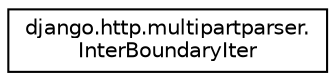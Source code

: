 digraph "Graphical Class Hierarchy"
{
 // LATEX_PDF_SIZE
  edge [fontname="Helvetica",fontsize="10",labelfontname="Helvetica",labelfontsize="10"];
  node [fontname="Helvetica",fontsize="10",shape=record];
  rankdir="LR";
  Node0 [label="django.http.multipartparser.\lInterBoundaryIter",height=0.2,width=0.4,color="black", fillcolor="white", style="filled",URL="$classdjango_1_1http_1_1multipartparser_1_1_inter_boundary_iter.html",tooltip=" "];
}
